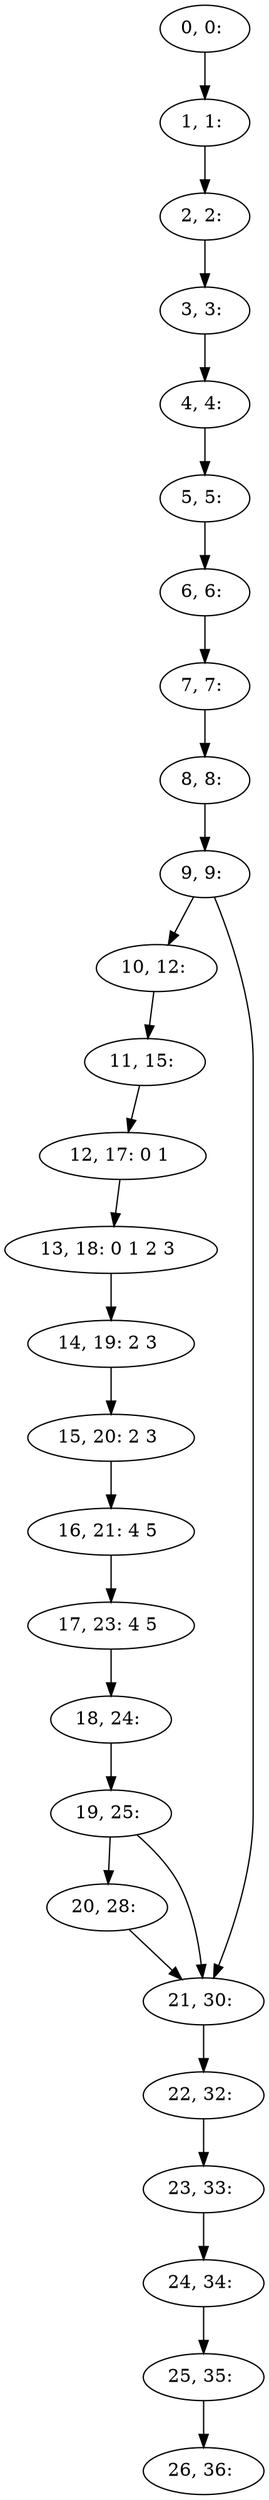digraph G {
0[label="0, 0: "];
1[label="1, 1: "];
2[label="2, 2: "];
3[label="3, 3: "];
4[label="4, 4: "];
5[label="5, 5: "];
6[label="6, 6: "];
7[label="7, 7: "];
8[label="8, 8: "];
9[label="9, 9: "];
10[label="10, 12: "];
11[label="11, 15: "];
12[label="12, 17: 0 1 "];
13[label="13, 18: 0 1 2 3 "];
14[label="14, 19: 2 3 "];
15[label="15, 20: 2 3 "];
16[label="16, 21: 4 5 "];
17[label="17, 23: 4 5 "];
18[label="18, 24: "];
19[label="19, 25: "];
20[label="20, 28: "];
21[label="21, 30: "];
22[label="22, 32: "];
23[label="23, 33: "];
24[label="24, 34: "];
25[label="25, 35: "];
26[label="26, 36: "];
0->1 ;
1->2 ;
2->3 ;
3->4 ;
4->5 ;
5->6 ;
6->7 ;
7->8 ;
8->9 ;
9->10 ;
9->21 ;
10->11 ;
11->12 ;
12->13 ;
13->14 ;
14->15 ;
15->16 ;
16->17 ;
17->18 ;
18->19 ;
19->20 ;
19->21 ;
20->21 ;
21->22 ;
22->23 ;
23->24 ;
24->25 ;
25->26 ;
}
